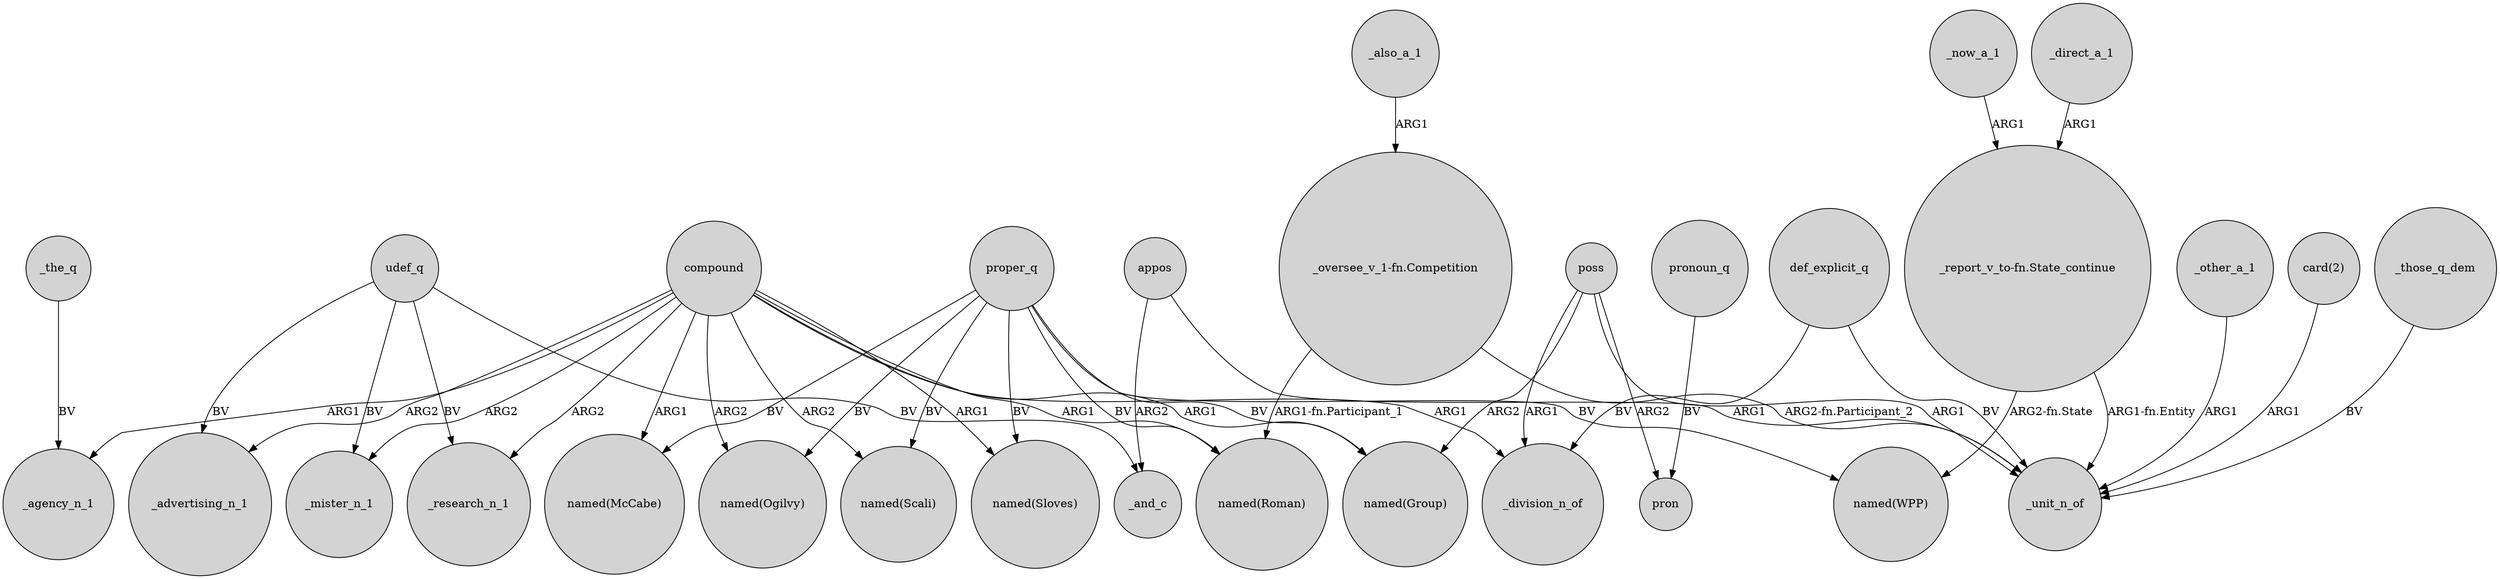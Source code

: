 digraph {
	node [shape=circle style=filled]
	compound -> _agency_n_1 [label=ARG1]
	appos -> _unit_n_of [label=ARG1]
	"_report_v_to-fn.State_continue" -> _unit_n_of [label="ARG1-fn.Entity"]
	compound -> _mister_n_1 [label=ARG2]
	proper_q -> "named(Roman)" [label=BV]
	appos -> _and_c [label=ARG2]
	poss -> "named(Group)" [label=ARG2]
	proper_q -> "named(WPP)" [label=BV]
	def_explicit_q -> _division_n_of [label=BV]
	_now_a_1 -> "_report_v_to-fn.State_continue" [label=ARG1]
	compound -> "named(Group)" [label=ARG1]
	compound -> "named(McCabe)" [label=ARG1]
	_the_q -> _agency_n_1 [label=BV]
	compound -> "named(Ogilvy)" [label=ARG2]
	udef_q -> _mister_n_1 [label=BV]
	proper_q -> "named(Group)" [label=BV]
	udef_q -> _and_c [label=BV]
	compound -> _research_n_1 [label=ARG2]
	proper_q -> "named(Sloves)" [label=BV]
	_those_q_dem -> _unit_n_of [label=BV]
	pronoun_q -> pron [label=BV]
	poss -> pron [label=ARG2]
	udef_q -> _advertising_n_1 [label=BV]
	def_explicit_q -> _unit_n_of [label=BV]
	proper_q -> "named(Ogilvy)" [label=BV]
	_direct_a_1 -> "_report_v_to-fn.State_continue" [label=ARG1]
	_also_a_1 -> "_oversee_v_1-fn.Competition" [label=ARG1]
	"_oversee_v_1-fn.Competition" -> _unit_n_of [label="ARG2-fn.Participant_2"]
	_other_a_1 -> _unit_n_of [label=ARG1]
	compound -> _division_n_of [label=ARG1]
	compound -> "named(Roman)" [label=ARG1]
	proper_q -> "named(Scali)" [label=BV]
	udef_q -> _research_n_1 [label=BV]
	"_report_v_to-fn.State_continue" -> "named(WPP)" [label="ARG2-fn.State"]
	compound -> "named(Scali)" [label=ARG2]
	"_oversee_v_1-fn.Competition" -> "named(Roman)" [label="ARG1-fn.Participant_1"]
	poss -> _division_n_of [label=ARG1]
	compound -> _advertising_n_1 [label=ARG2]
	poss -> _unit_n_of [label=ARG1]
	proper_q -> "named(McCabe)" [label=BV]
	compound -> "named(Sloves)" [label=ARG1]
	"card(2)" -> _unit_n_of [label=ARG1]
}
